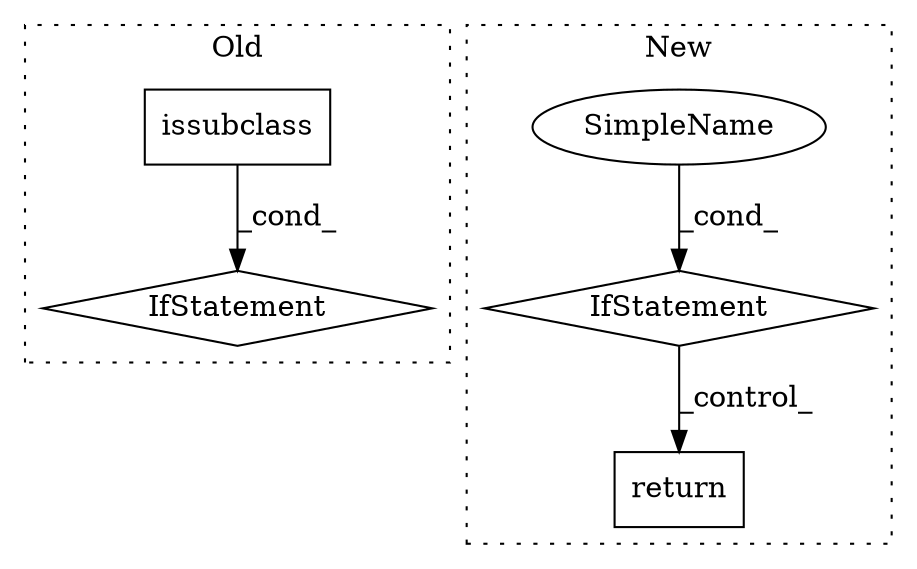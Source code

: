 digraph G {
subgraph cluster0 {
1 [label="issubclass" a="32" s="2163,2198" l="11,1" shape="box"];
3 [label="IfStatement" a="25" s="2159,2208" l="4,2" shape="diamond"];
label = "Old";
style="dotted";
}
subgraph cluster1 {
2 [label="return" a="41" s="2260" l="7" shape="box"];
4 [label="IfStatement" a="25" s="2220,2248" l="4,2" shape="diamond"];
5 [label="SimpleName" a="42" s="" l="" shape="ellipse"];
label = "New";
style="dotted";
}
1 -> 3 [label="_cond_"];
4 -> 2 [label="_control_"];
5 -> 4 [label="_cond_"];
}